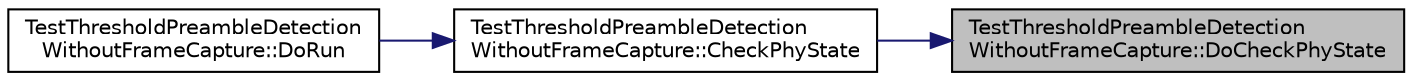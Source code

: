 digraph "TestThresholdPreambleDetectionWithoutFrameCapture::DoCheckPhyState"
{
 // LATEX_PDF_SIZE
  edge [fontname="Helvetica",fontsize="10",labelfontname="Helvetica",labelfontsize="10"];
  node [fontname="Helvetica",fontsize="10",shape=record];
  rankdir="RL";
  Node1 [label="TestThresholdPreambleDetection\lWithoutFrameCapture::DoCheckPhyState",height=0.2,width=0.4,color="black", fillcolor="grey75", style="filled", fontcolor="black",tooltip="Check the PHY state now."];
  Node1 -> Node2 [dir="back",color="midnightblue",fontsize="10",style="solid",fontname="Helvetica"];
  Node2 [label="TestThresholdPreambleDetection\lWithoutFrameCapture::CheckPhyState",height=0.2,width=0.4,color="black", fillcolor="white", style="filled",URL="$class_test_threshold_preamble_detection_without_frame_capture.html#ae6fa2b3d0f3f8a5d0b77fb8830370a57",tooltip="Schedule now to check the PHY state."];
  Node2 -> Node3 [dir="back",color="midnightblue",fontsize="10",style="solid",fontname="Helvetica"];
  Node3 [label="TestThresholdPreambleDetection\lWithoutFrameCapture::DoRun",height=0.2,width=0.4,color="black", fillcolor="white", style="filled",URL="$class_test_threshold_preamble_detection_without_frame_capture.html#a5f449b4f3c59a0deab196e21f8b9e048",tooltip="Implementation to actually run this TestCase."];
}

